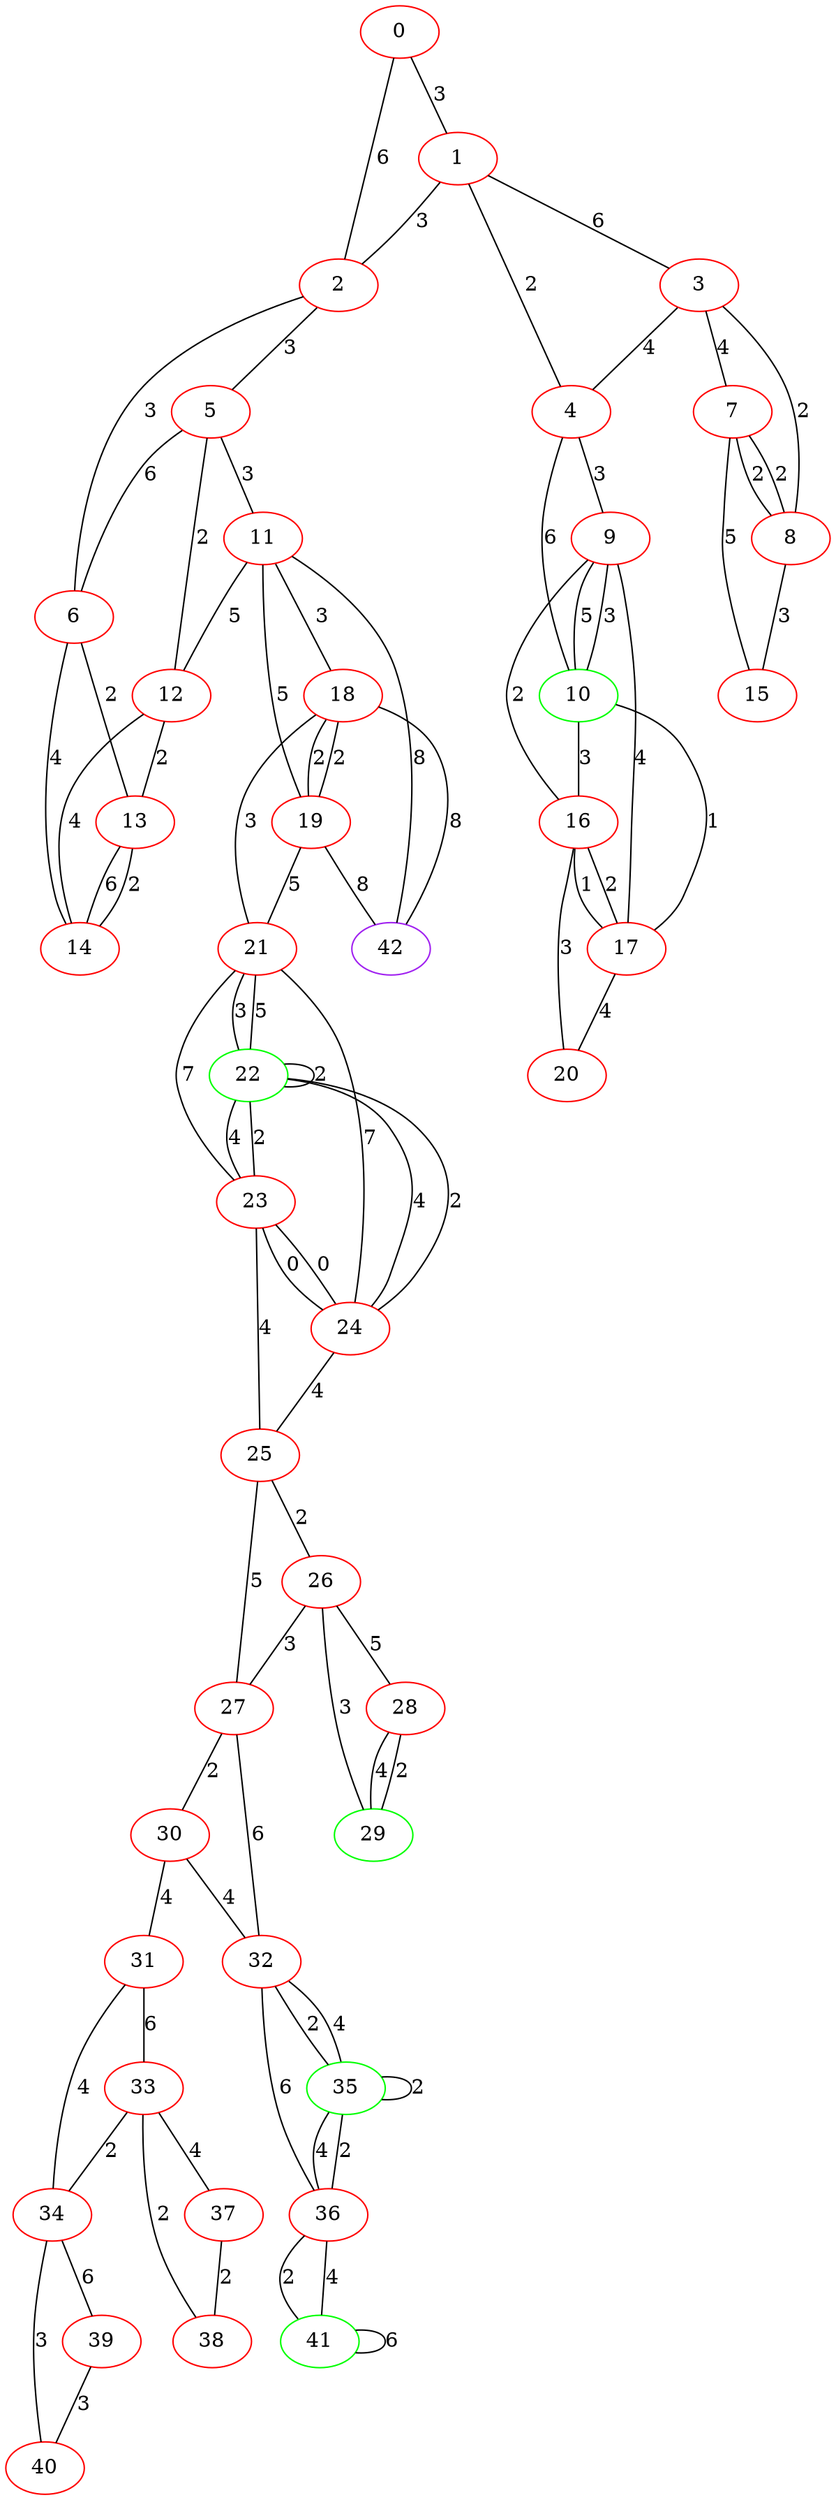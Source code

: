 graph "" {
0 [color=red, weight=1];
1 [color=red, weight=1];
2 [color=red, weight=1];
3 [color=red, weight=1];
4 [color=red, weight=1];
5 [color=red, weight=1];
6 [color=red, weight=1];
7 [color=red, weight=1];
8 [color=red, weight=1];
9 [color=red, weight=1];
10 [color=green, weight=2];
11 [color=red, weight=1];
12 [color=red, weight=1];
13 [color=red, weight=1];
14 [color=red, weight=1];
15 [color=red, weight=1];
16 [color=red, weight=1];
17 [color=red, weight=1];
18 [color=red, weight=1];
19 [color=red, weight=1];
20 [color=red, weight=1];
21 [color=red, weight=1];
22 [color=green, weight=2];
23 [color=red, weight=1];
24 [color=red, weight=1];
25 [color=red, weight=1];
26 [color=red, weight=1];
27 [color=red, weight=1];
28 [color=red, weight=1];
29 [color=green, weight=2];
30 [color=red, weight=1];
31 [color=red, weight=1];
32 [color=red, weight=1];
33 [color=red, weight=1];
34 [color=red, weight=1];
35 [color=green, weight=2];
36 [color=red, weight=1];
37 [color=red, weight=1];
38 [color=red, weight=1];
39 [color=red, weight=1];
40 [color=red, weight=1];
41 [color=green, weight=2];
42 [color=purple, weight=4];
0 -- 1  [key=0, label=3];
0 -- 2  [key=0, label=6];
1 -- 2  [key=0, label=3];
1 -- 3  [key=0, label=6];
1 -- 4  [key=0, label=2];
2 -- 5  [key=0, label=3];
2 -- 6  [key=0, label=3];
3 -- 8  [key=0, label=2];
3 -- 4  [key=0, label=4];
3 -- 7  [key=0, label=4];
4 -- 10  [key=0, label=6];
4 -- 9  [key=0, label=3];
5 -- 11  [key=0, label=3];
5 -- 12  [key=0, label=2];
5 -- 6  [key=0, label=6];
6 -- 14  [key=0, label=4];
6 -- 13  [key=0, label=2];
7 -- 8  [key=0, label=2];
7 -- 8  [key=1, label=2];
7 -- 15  [key=0, label=5];
8 -- 15  [key=0, label=3];
9 -- 16  [key=0, label=2];
9 -- 17  [key=0, label=4];
9 -- 10  [key=0, label=5];
9 -- 10  [key=1, label=3];
10 -- 16  [key=0, label=3];
10 -- 17  [key=0, label=1];
11 -- 42  [key=0, label=8];
11 -- 18  [key=0, label=3];
11 -- 19  [key=0, label=5];
11 -- 12  [key=0, label=5];
12 -- 14  [key=0, label=4];
12 -- 13  [key=0, label=2];
13 -- 14  [key=0, label=6];
13 -- 14  [key=1, label=2];
16 -- 17  [key=0, label=1];
16 -- 17  [key=1, label=2];
16 -- 20  [key=0, label=3];
17 -- 20  [key=0, label=4];
18 -- 42  [key=0, label=8];
18 -- 19  [key=0, label=2];
18 -- 19  [key=1, label=2];
18 -- 21  [key=0, label=3];
19 -- 42  [key=0, label=8];
19 -- 21  [key=0, label=5];
21 -- 24  [key=0, label=7];
21 -- 22  [key=0, label=3];
21 -- 22  [key=1, label=5];
21 -- 23  [key=0, label=7];
22 -- 24  [key=0, label=4];
22 -- 24  [key=1, label=2];
22 -- 22  [key=0, label=2];
22 -- 23  [key=0, label=4];
22 -- 23  [key=1, label=2];
23 -- 24  [key=0, label=0];
23 -- 24  [key=1, label=0];
23 -- 25  [key=0, label=4];
24 -- 25  [key=0, label=4];
25 -- 26  [key=0, label=2];
25 -- 27  [key=0, label=5];
26 -- 27  [key=0, label=3];
26 -- 28  [key=0, label=5];
26 -- 29  [key=0, label=3];
27 -- 32  [key=0, label=6];
27 -- 30  [key=0, label=2];
28 -- 29  [key=0, label=4];
28 -- 29  [key=1, label=2];
30 -- 32  [key=0, label=4];
30 -- 31  [key=0, label=4];
31 -- 33  [key=0, label=6];
31 -- 34  [key=0, label=4];
32 -- 35  [key=0, label=2];
32 -- 35  [key=1, label=4];
32 -- 36  [key=0, label=6];
33 -- 34  [key=0, label=2];
33 -- 37  [key=0, label=4];
33 -- 38  [key=0, label=2];
34 -- 40  [key=0, label=3];
34 -- 39  [key=0, label=6];
35 -- 35  [key=0, label=2];
35 -- 36  [key=0, label=4];
35 -- 36  [key=1, label=2];
36 -- 41  [key=0, label=2];
36 -- 41  [key=1, label=4];
37 -- 38  [key=0, label=2];
39 -- 40  [key=0, label=3];
41 -- 41  [key=0, label=6];
}
